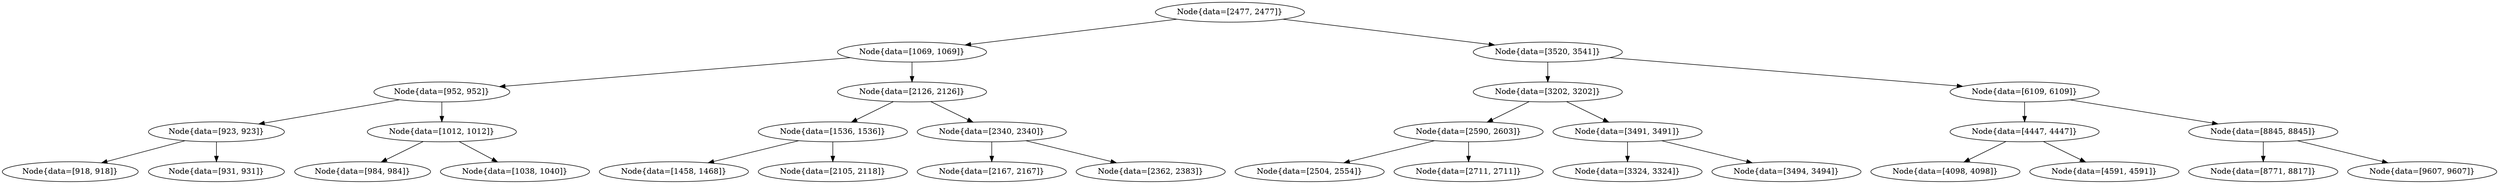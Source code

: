 digraph G{
1605734165 [label="Node{data=[2477, 2477]}"]
1605734165 -> 529187929
529187929 [label="Node{data=[1069, 1069]}"]
529187929 -> 2101594271
2101594271 [label="Node{data=[952, 952]}"]
2101594271 -> 345962058
345962058 [label="Node{data=[923, 923]}"]
345962058 -> 1730158315
1730158315 [label="Node{data=[918, 918]}"]
345962058 -> 776058458
776058458 [label="Node{data=[931, 931]}"]
2101594271 -> 1294308413
1294308413 [label="Node{data=[1012, 1012]}"]
1294308413 -> 787089269
787089269 [label="Node{data=[984, 984]}"]
1294308413 -> 1230672645
1230672645 [label="Node{data=[1038, 1040]}"]
529187929 -> 1779044114
1779044114 [label="Node{data=[2126, 2126]}"]
1779044114 -> 191883794
191883794 [label="Node{data=[1536, 1536]}"]
191883794 -> 1975555493
1975555493 [label="Node{data=[1458, 1468]}"]
191883794 -> 1755308707
1755308707 [label="Node{data=[2105, 2118]}"]
1779044114 -> 1381438013
1381438013 [label="Node{data=[2340, 2340]}"]
1381438013 -> 639393055
639393055 [label="Node{data=[2167, 2167]}"]
1381438013 -> 1459653060
1459653060 [label="Node{data=[2362, 2383]}"]
1605734165 -> 1084093309
1084093309 [label="Node{data=[3520, 3541]}"]
1084093309 -> 716294057
716294057 [label="Node{data=[3202, 3202]}"]
716294057 -> 1853981509
1853981509 [label="Node{data=[2590, 2603]}"]
1853981509 -> 1033660920
1033660920 [label="Node{data=[2504, 2554]}"]
1853981509 -> 305492781
305492781 [label="Node{data=[2711, 2711]}"]
716294057 -> 916283981
916283981 [label="Node{data=[3491, 3491]}"]
916283981 -> 1415857264
1415857264 [label="Node{data=[3324, 3324]}"]
916283981 -> 174662829
174662829 [label="Node{data=[3494, 3494]}"]
1084093309 -> 872190678
872190678 [label="Node{data=[6109, 6109]}"]
872190678 -> 1848513006
1848513006 [label="Node{data=[4447, 4447]}"]
1848513006 -> 413114271
413114271 [label="Node{data=[4098, 4098]}"]
1848513006 -> 1536199789
1536199789 [label="Node{data=[4591, 4591]}"]
872190678 -> 204333035
204333035 [label="Node{data=[8845, 8845]}"]
204333035 -> 311566049
311566049 [label="Node{data=[8771, 8817]}"]
204333035 -> 1989482571
1989482571 [label="Node{data=[9607, 9607]}"]
}